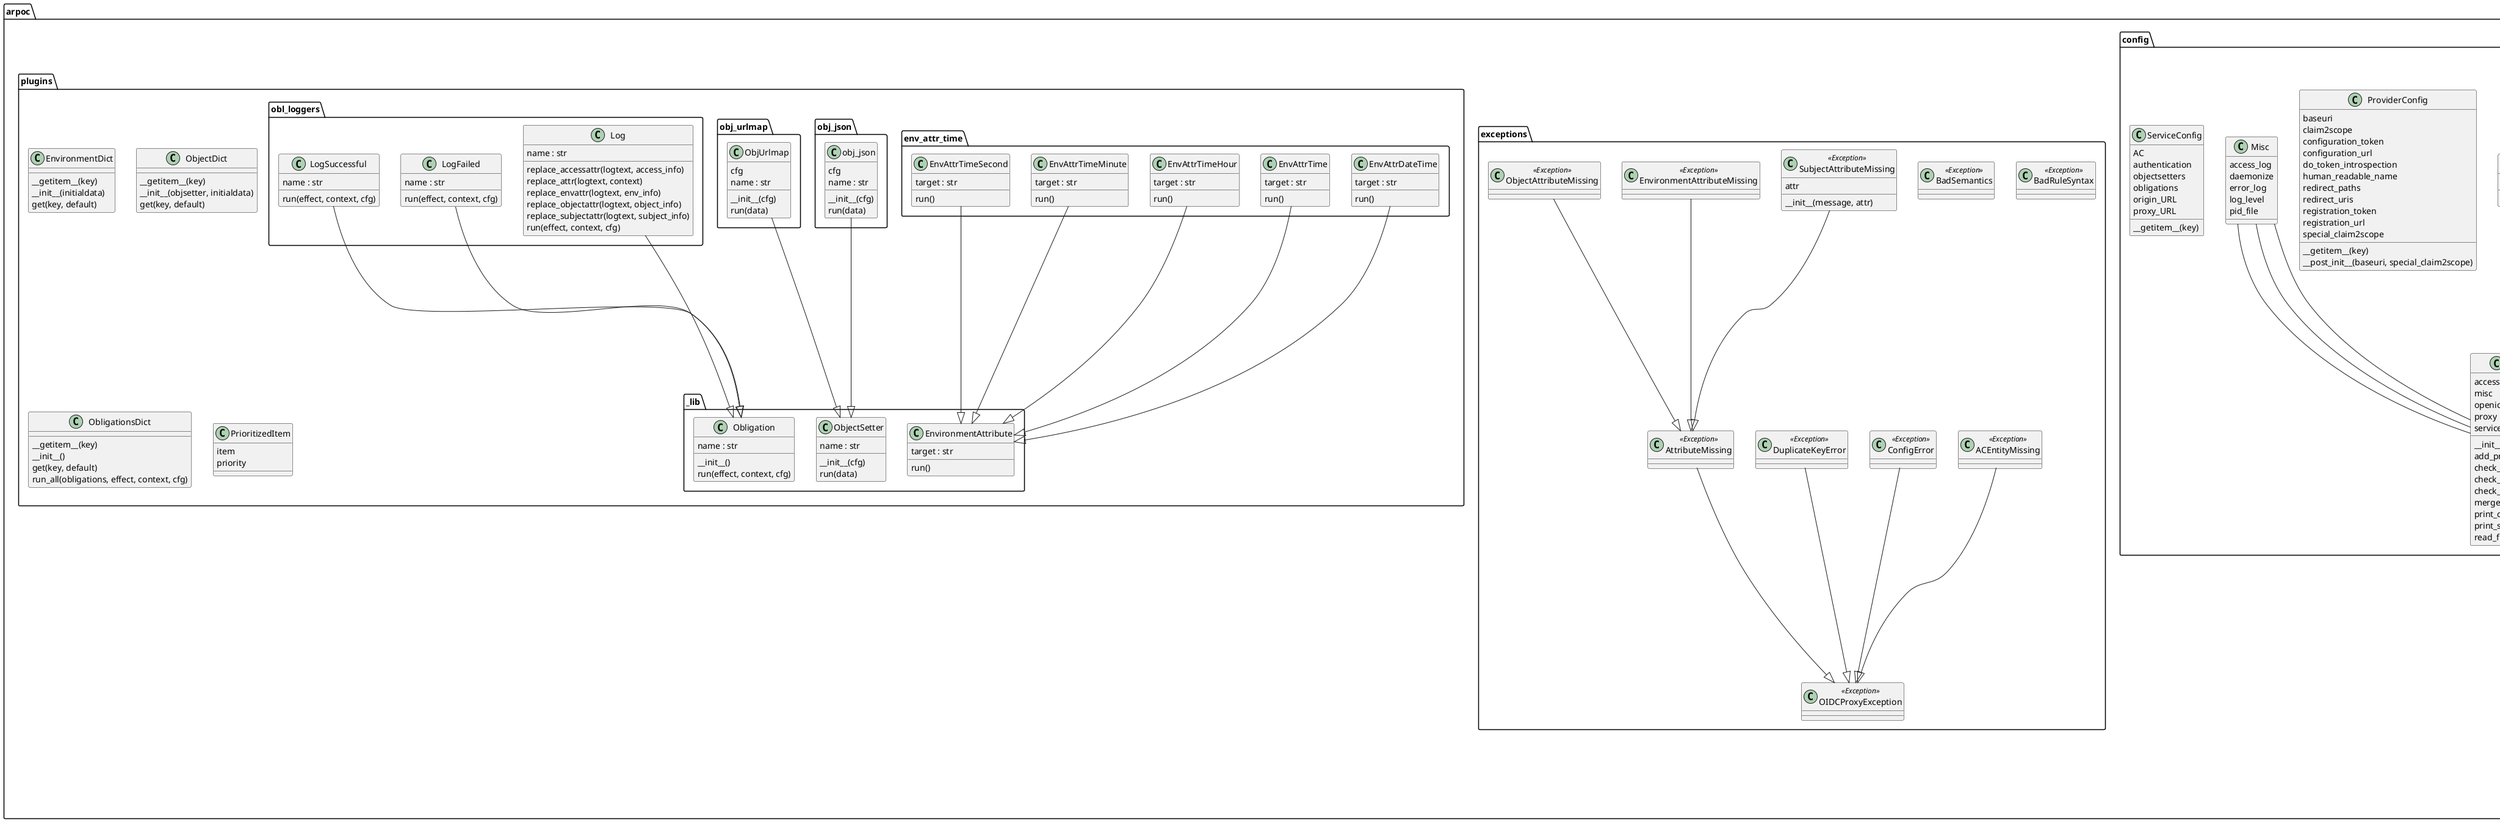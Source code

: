 @startuml
class arpoc.App {
config
gid
oidc_handler
thread
uid

__init__()
cancel_scheduler()
create_secrets_dir()
get_routes_dispatcher()
read_secrets(filepath)
retry(function, exceptions)
run()
save_secrets()
setup_loggers()
setup_oidc_provider()
tls_redirect()
 
}
class arpoc.ac.AC_Container {
policies
policy_sets
rules

__init__()
__str__()
add_entity(entity_id, definition)
check()
evaluate_by_entity_id(entity_id, context, evaluation_result)
load_dir(path)
load_file(filename)
 
}
class arpoc.ac.AC_Entity {
container
description
entity_id
obligations
target

evaluate(context, evaluation_result)
 
}
class arpoc.ac.EvaluationResult {
missing_attr
obligations
results

 
}
class arpoc.ac.Policy {
conflict_resolution
rules

 
}
class arpoc.ac.Policy_Set {
conflict_resolution
policies
policy_sets

 
}
class arpoc.ac.Rule {
condition
effect

__post_init__(effect)
evaluate(context, evaluation_result)
 
}
enum arpoc.ac.common.Effects {
GRANT = True
DENY = False

__str__()
 
}
class arpoc.ac.conflict_resolution.And {


update(entity_id, result)
 
}
class arpoc.ac.conflict_resolution.AnyOfAny {


update(entity_id, result)
 
}
class arpoc.ac.conflict_resolution.ConflictResolution {


__init__()
__str__()
check_break()
get_effect()
update(entity_id, result)
 
}
class arpoc.ac.lark_adapter.CombinedTransformer {
transformers

__add__(other)
__getattr__(key)
__init__()
 
}
class arpoc.ac.lark_adapter.MyTransformer {


__add__(other)
 
}
class arpoc.ac.parser.BinaryNumeralOperator {


eval(cls, op1, op2)
 
}
class arpoc.ac.parser.BinaryOperator {


__call__(cls)
__str__(cls)
eval(cls, op1, op2)
 
}
class arpoc.ac.parser.BinaryOperatorAnd {


eval(cls, op1, op2)
 
}
class arpoc.ac.parser.BinaryOperatorIn {


eval(cls, op1, op2)
 
}
class arpoc.ac.parser.BinaryOperatorOr {


eval(cls, op1, op2)
 
}
class arpoc.ac.parser.BinarySameTypeOperator {


eval(cls, op1, op2)
 
}
class arpoc.ac.parser.BinaryStringOperator {


eval(cls, op1, op2)
 
}
class arpoc.ac.parser.Equal {


eval(cls, op1, op2)
 
}
class arpoc.ac.parser.ExistsTransformer {
attr_transformer

__init__(attr_transformer)
single(args)
uop(args)
 
}
class arpoc.ac.parser.Greater {


eval(cls, op1, op2)
 
}
class arpoc.ac.parser.Lesser {


eval(cls, op1, op2)
 
}
class arpoc.ac.parser.MiddleLevelTransformer {


comparison(args)
linked(args)
single(args)
 
}
class arpoc.ac.parser.NotEqual {


eval(cls, op1, op2)
 
}
class arpoc.ac.parser.OperatorTransformer {


cbop(args)
lbop(args)
uop(args)
 
}
class arpoc.ac.parser.TopLevelTransformer {


condition(args)
statement(args)
target(args)
 
}
class arpoc.ac.parser.TransformAttr {
data

__init__(data)
access_attr(args)
environment_attr(args)
list_inner(args)
lit(args)
object_attr(args)
subject_attr(args)
 
}
class arpoc.ac.parser.UOP {


exists(elem)
 
}
class arpoc.ac.parser.matches {


eval(cls, op1, op2)
 
}
class arpoc.ac.parser.startswith {


eval(cls, op1, op2)
 
}
class arpoc.base.OidcHandler {
cfg

__init__(cfg)
auth()
check_scopes(request, response)
create_client_from_secrets(name, provider)
do_userinfo_request_with_state(state)
get_access_token_from_code(state, code)
get_access_token_from_headers()
get_secrets()
get_userinfo()
get_userinfo_access_token(access_token)
get_validity_from_token(token)
need_claims(claims)
redirect()
refresh_access_token(hash_access_token)
register_first_time(name, provider)
 
}
class arpoc.base.ServiceProxy {
ac
cfg
service_name

__init__(service_name, oidc_handler, cfg)
build_access_dict(query_dict)
index()
 
}
class arpoc.base.TLSOnlyDispatcher {


__call__(path_info)
__init__(tls_url, next_dispatcher)
 
}
class arpoc.cache.Cache {


__getitem__(key)
__init__()
expire()
get(key, default)
put(key, data, valid)
 
}
class arpoc.cache.CacheItem {
item
timestamp

 
}
class arpoc.config.ACConfig {
json_dir

__getitem__(key)
 
}
class arpoc.config.Misc {
access_log
daemonize
error_log
log_level
pid_file

 
}
class arpoc.config.OIDCProxyConfig {
access_control
misc
openid_providers
proxy
services

__init__(config_file, std_config)
add_provider(name, prov_cfg)
check_config()
check_config_proxy_url()
check_redirect_uri()
merge_config(new_cfg)
print_config()
print_sample_config()
read_file(filepath)
 
}
class arpoc.config.ProviderConfig {
baseuri
claim2scope
configuration_token
configuration_url
do_token_introspection
human_readable_name
redirect_paths
redirect_uris
registration_token
registration_url
special_claim2scope

__getitem__(key)
__post_init__(baseuri, special_claim2scope)
 
}
class arpoc.config.ProxyConfig {
address
auth
baseuri
certfile
contacts
domainname
groupname
https_only
keyfile
plain_port
plugin_dirs
redirect
redirect_uris
secrets
tls_port
tls_redirect
username

__getitem__(key)
__post_init__()
 
}
class arpoc.config.ServiceConfig {
AC
authentication
objectsetters
obligations
origin_URL
proxy_URL

__getitem__(key)
 
}
class arpoc.exceptions.ACEntityMissing <<Exception>> {


 
}
class arpoc.exceptions.AttributeMissing <<Exception>> {


 
}
class arpoc.exceptions.BadRuleSyntax <<Exception>> {


 
}
class arpoc.exceptions.BadSemantics <<Exception>> {


 
}
class arpoc.exceptions.ConfigError <<Exception>> {


 
}
class arpoc.exceptions.DuplicateKeyError <<Exception>> {


 
}
class arpoc.exceptions.EnvironmentAttributeMissing <<Exception>> {


 
}
class arpoc.exceptions.OIDCProxyException <<Exception>> {


 
}
class arpoc.exceptions.ObjectAttributeMissing <<Exception>> {


 
}
class arpoc.exceptions.SubjectAttributeMissing <<Exception>> {
attr

__init__(message, attr)
 
}
class arpoc.pap.PAPNode {
ID
condition
effect
node_type
policies
policy_sets
resolver
rules
target

 
}
class arpoc.pap.PolicyAdministrationPoint {


 
}
class arpoc.plugins.EnvironmentDict {


__getitem__(key)
__init__(initialdata)
get(key, default)
 
}
class arpoc.plugins.ObjectDict {


__getitem__(key)
__init__(objsetter, initialdata)
get(key, default)
 
}
class arpoc.plugins.ObligationsDict {


__getitem__(key)
__init__()
get(key, default)
run_all(obligations, effect, context, cfg)
 
}
class arpoc.plugins.PrioritizedItem {
item
priority

 
}
class arpoc.plugins._lib.EnvironmentAttribute {
target : str

run()
 
}
class arpoc.plugins._lib.ObjectSetter {
name : str

__init__(cfg)
run(data)
 
}
class arpoc.plugins._lib.Obligation {
name : str

__init__()
run(effect, context, cfg)
 
}
class arpoc.plugins.env_attr_time.EnvAttrDateTime {
target : str

run()
 
}
class arpoc.plugins.env_attr_time.EnvAttrTime {
target : str

run()
 
}
class arpoc.plugins.env_attr_time.EnvAttrTimeHour {
target : str

run()
 
}
class arpoc.plugins.env_attr_time.EnvAttrTimeMinute {
target : str

run()
 
}
class arpoc.plugins.env_attr_time.EnvAttrTimeSecond {
target : str

run()
 
}
class arpoc.plugins.obj_json.obj_json {
cfg
name : str

__init__(cfg)
run(data)
 
}
class arpoc.plugins.obj_urlmap.ObjUrlmap {
cfg
name : str

__init__(cfg)
run(data)
 
}
class arpoc.plugins.obl_loggers.Log {
name : str

replace_accessattr(logtext, access_info)
replace_attr(logtext, context)
replace_envattr(logtext, env_info)
replace_objectattr(logtext, object_info)
replace_subjectattr(logtext, subject_info)
run(effect, context, cfg)
 
}
class arpoc.plugins.obl_loggers.LogFailed {
name : str

run(effect, context, cfg)
 
}
class arpoc.plugins.obl_loggers.LogSuccessful {
name : str

run(effect, context, cfg)
 
}
class arpoc.special_pages.Userinfo {


 
}
arpoc.ac.Policy --|> arpoc.ac.AC_Entity
arpoc.ac.Policy_Set --|> arpoc.ac.AC_Entity
arpoc.ac.Rule --|> arpoc.ac.AC_Entity
arpoc.ac.conflict_resolution.And --|> arpoc.ac.conflict_resolution.ConflictResolution
arpoc.ac.conflict_resolution.AnyOfAny --|> arpoc.ac.conflict_resolution.ConflictResolution
arpoc.ac.parser.BinaryNumeralOperator --|> arpoc.ac.parser.BinaryOperator
arpoc.ac.parser.BinaryOperatorAnd --|> arpoc.ac.parser.BinaryOperator
arpoc.ac.parser.BinaryOperatorIn --|> arpoc.ac.parser.BinaryOperator
arpoc.ac.parser.BinaryOperatorOr --|> arpoc.ac.parser.BinaryOperator
arpoc.ac.parser.BinarySameTypeOperator --|> arpoc.ac.parser.BinaryOperator
arpoc.ac.parser.BinaryStringOperator --|> arpoc.ac.parser.BinaryOperator
arpoc.ac.parser.Equal --|> arpoc.ac.parser.BinaryOperator
arpoc.ac.parser.ExistsTransformer --|> arpoc.ac.lark_adapter.MyTransformer
arpoc.ac.parser.Greater --|> arpoc.ac.parser.BinarySameTypeOperator
arpoc.ac.parser.Lesser --|> arpoc.ac.parser.BinarySameTypeOperator
arpoc.ac.parser.MiddleLevelTransformer --|> arpoc.ac.lark_adapter.MyTransformer
arpoc.ac.parser.NotEqual --|> arpoc.ac.parser.BinaryOperator
arpoc.ac.parser.OperatorTransformer --|> arpoc.ac.lark_adapter.MyTransformer
arpoc.ac.parser.TopLevelTransformer --|> arpoc.ac.lark_adapter.MyTransformer
arpoc.ac.parser.TransformAttr --|> arpoc.ac.lark_adapter.MyTransformer
arpoc.ac.parser.matches --|> arpoc.ac.parser.BinaryStringOperator
arpoc.ac.parser.startswith --|> arpoc.ac.parser.BinaryStringOperator
arpoc.exceptions.ACEntityMissing --|> arpoc.exceptions.OIDCProxyException
arpoc.exceptions.AttributeMissing --|> arpoc.exceptions.OIDCProxyException
arpoc.exceptions.ConfigError --|> arpoc.exceptions.OIDCProxyException
arpoc.exceptions.DuplicateKeyError --|> arpoc.exceptions.OIDCProxyException
arpoc.exceptions.EnvironmentAttributeMissing --|> arpoc.exceptions.AttributeMissing
arpoc.exceptions.ObjectAttributeMissing --|> arpoc.exceptions.AttributeMissing
arpoc.exceptions.SubjectAttributeMissing --|> arpoc.exceptions.AttributeMissing
arpoc.pap.PolicyAdministrationPoint --|> arpoc.base.ServiceProxy
arpoc.plugins.env_attr_time.EnvAttrDateTime --|> arpoc.plugins._lib.EnvironmentAttribute
arpoc.plugins.env_attr_time.EnvAttrTime --|> arpoc.plugins._lib.EnvironmentAttribute
arpoc.plugins.env_attr_time.EnvAttrTimeHour --|> arpoc.plugins._lib.EnvironmentAttribute
arpoc.plugins.env_attr_time.EnvAttrTimeMinute --|> arpoc.plugins._lib.EnvironmentAttribute
arpoc.plugins.env_attr_time.EnvAttrTimeSecond --|> arpoc.plugins._lib.EnvironmentAttribute
arpoc.plugins.obj_json.obj_json --|> arpoc.plugins._lib.ObjectSetter
arpoc.plugins.obj_urlmap.ObjUrlmap --|> arpoc.plugins._lib.ObjectSetter
arpoc.plugins.obl_loggers.Log --|> arpoc.plugins._lib.Obligation
arpoc.plugins.obl_loggers.LogFailed --|> arpoc.plugins._lib.Obligation
arpoc.plugins.obl_loggers.LogSuccessful --|> arpoc.plugins._lib.Obligation
arpoc.special_pages.Userinfo --|> arpoc.base.ServiceProxy
arpoc.ac.AC_Container -- arpoc.base.ServiceProxy
arpoc.base.OidcHandler -- arpoc.App
arpoc.cache.Cache -- arpoc.base.OidcHandler
arpoc.config.ACConfig -- arpoc.config.OIDCProxyConfig
arpoc.config.ACConfig -- arpoc.config.OIDCProxyConfig
arpoc.config.Misc -- arpoc.config.OIDCProxyConfig
arpoc.config.Misc -- arpoc.config.OIDCProxyConfig
arpoc.config.Misc -- arpoc.config.OIDCProxyConfig
arpoc.config.OIDCProxyConfig -- arpoc.App
arpoc.config.ProxyConfig -- arpoc.config.OIDCProxyConfig
arpoc.config.ProxyConfig -- arpoc.config.OIDCProxyConfig
arpoc.config.ProxyConfig -- arpoc.config.OIDCProxyConfig
@enduml